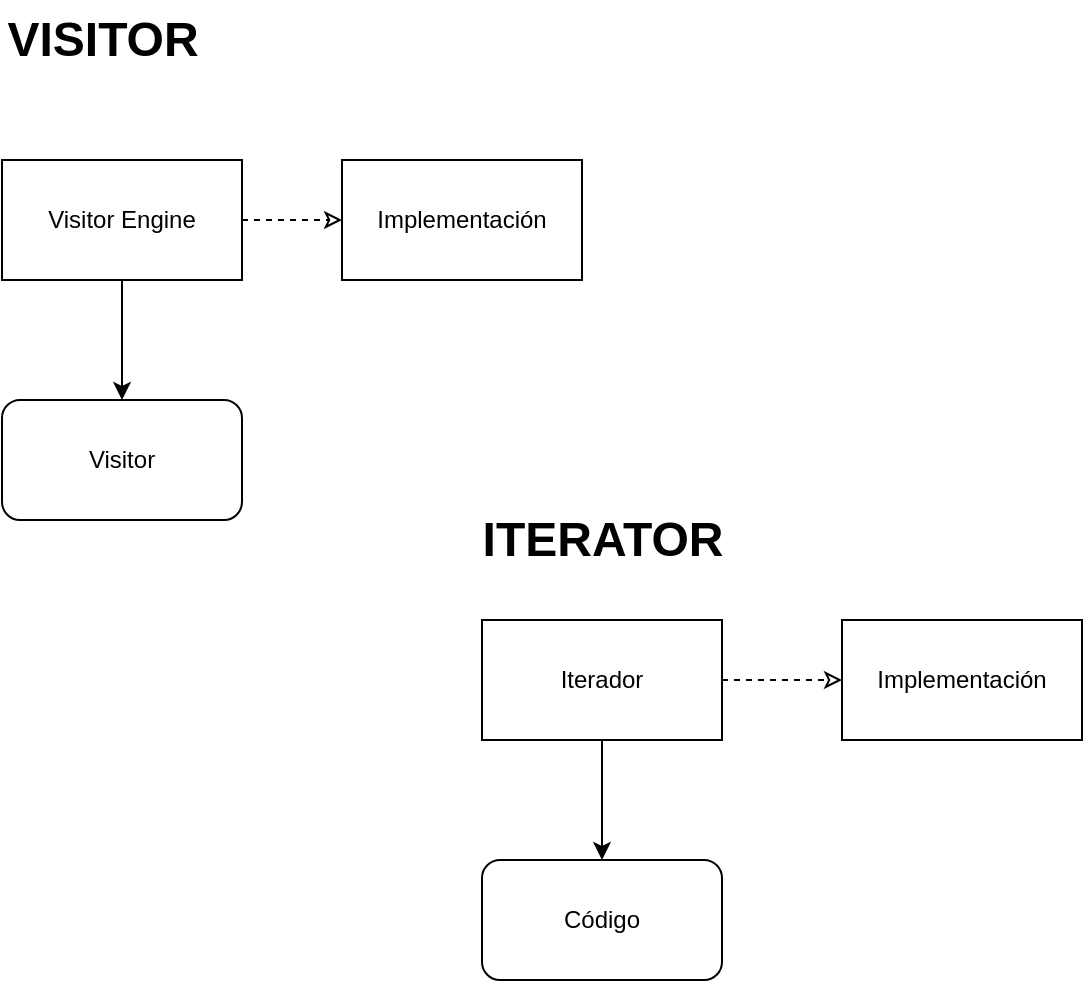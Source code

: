 <mxfile>
    <diagram id="aEp9AeaDHcNenamj5KKx" name="Page-1">
        <mxGraphModel dx="557" dy="59" grid="1" gridSize="10" guides="1" tooltips="1" connect="1" arrows="1" fold="1" page="1" pageScale="1" pageWidth="850" pageHeight="1100" math="0" shadow="0">
            <root>
                <mxCell id="0"/>
                <mxCell id="1" parent="0"/>
                <mxCell id="3" style="edgeStyle=none;html=1;entryX=0.5;entryY=0;entryDx=0;entryDy=0;" edge="1" parent="1" source="2" target="4">
                    <mxGeometry relative="1" as="geometry">
                        <mxPoint x="120" y="290" as="targetPoint"/>
                    </mxGeometry>
                </mxCell>
                <mxCell id="2" value="Visitor Engine" style="rounded=0;whiteSpace=wrap;html=1;" vertex="1" parent="1">
                    <mxGeometry x="60" y="110" width="120" height="60" as="geometry"/>
                </mxCell>
                <mxCell id="4" value="Visitor" style="rounded=1;whiteSpace=wrap;html=1;" vertex="1" parent="1">
                    <mxGeometry x="60" y="230" width="120" height="60" as="geometry"/>
                </mxCell>
                <mxCell id="5" value="Implementación" style="rounded=0;whiteSpace=wrap;html=1;" vertex="1" parent="1">
                    <mxGeometry x="230" y="110" width="120" height="60" as="geometry"/>
                </mxCell>
                <mxCell id="6" value="" style="endArrow=classic;dashed=1;html=1;exitX=1;exitY=0.5;exitDx=0;exitDy=0;entryX=0;entryY=0.5;entryDx=0;entryDy=0;endFill=0;" edge="1" parent="1" source="2" target="5">
                    <mxGeometry width="50" height="50" relative="1" as="geometry">
                        <mxPoint x="200" y="220" as="sourcePoint"/>
                        <mxPoint x="250" y="170" as="targetPoint"/>
                    </mxGeometry>
                </mxCell>
                <mxCell id="13" style="edgeStyle=none;html=1;entryX=0.5;entryY=0;entryDx=0;entryDy=0;" edge="1" parent="1" source="14" target="15">
                    <mxGeometry relative="1" as="geometry">
                        <mxPoint x="360" y="480" as="targetPoint"/>
                    </mxGeometry>
                </mxCell>
                <mxCell id="14" value="Iterador" style="rounded=0;whiteSpace=wrap;html=1;" vertex="1" parent="1">
                    <mxGeometry x="300" y="340" width="120" height="60" as="geometry"/>
                </mxCell>
                <mxCell id="15" value="Código" style="rounded=1;whiteSpace=wrap;html=1;" vertex="1" parent="1">
                    <mxGeometry x="300" y="460" width="120" height="60" as="geometry"/>
                </mxCell>
                <mxCell id="16" value="Implementación" style="rounded=0;whiteSpace=wrap;html=1;" vertex="1" parent="1">
                    <mxGeometry x="480" y="340" width="120" height="60" as="geometry"/>
                </mxCell>
                <mxCell id="17" value="" style="endArrow=classic;dashed=1;html=1;exitX=1;exitY=0.5;exitDx=0;exitDy=0;entryX=0;entryY=0.5;entryDx=0;entryDy=0;endFill=0;" edge="1" parent="1" source="14" target="16">
                    <mxGeometry width="50" height="50" relative="1" as="geometry">
                        <mxPoint x="440" y="410" as="sourcePoint"/>
                        <mxPoint x="490" y="360" as="targetPoint"/>
                    </mxGeometry>
                </mxCell>
                <mxCell id="18" value="VISITOR" style="text;strokeColor=none;fillColor=none;html=1;fontSize=24;fontStyle=1;verticalAlign=middle;align=center;" vertex="1" parent="1">
                    <mxGeometry x="60" y="30" width="100" height="40" as="geometry"/>
                </mxCell>
                <mxCell id="19" value="ITERATOR" style="text;strokeColor=none;fillColor=none;html=1;fontSize=24;fontStyle=1;verticalAlign=middle;align=center;" vertex="1" parent="1">
                    <mxGeometry x="310" y="280" width="100" height="40" as="geometry"/>
                </mxCell>
            </root>
        </mxGraphModel>
    </diagram>
</mxfile>